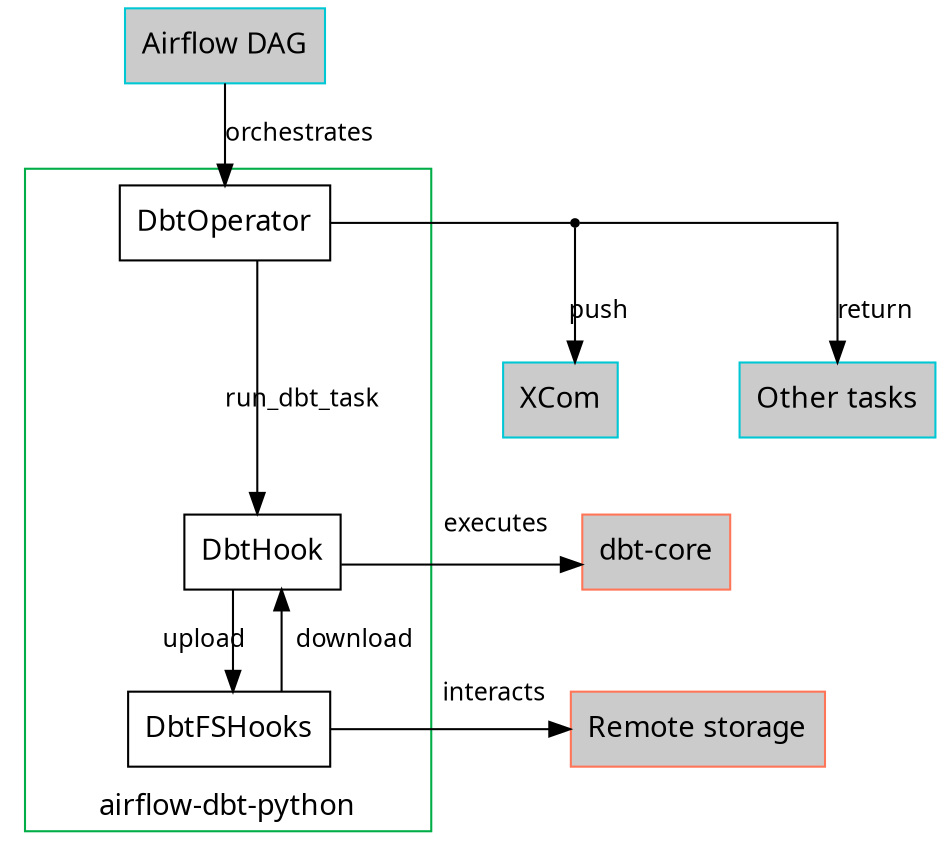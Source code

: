 digraph HowDoesItWork {
    graph [fontname="Hack", splines=ortho];
    node [fontname="Hack", shape=box];
    edge [fontname="Hack", labelfontsize=12.0, fontsize=12.0];
    rankdir = "TB";
    newrank = true;
    nodesep = 0.8;

    "Airflow DAG" [style=filled, fillcolor="#CBCBCB", color="#00C7D4"];
    XCom [style=filled, fillcolor="#CBCBCB", color="#00C7D4"];
    "Other tasks" [style=filled, fillcolor="#CBCBCB", color="#00C7D4"];
    "Airflow DAG" -> DbtOperator [label="orchestrates"];

    subgraph cluster_0 {
        color = "#00AD46";
        label = "airflow-dbt-python";
        labelloc = "b";

        DbtHook;
        DbtOperator -> DbtHook [label="run_dbt_task"];
        DbtFSHooks -> DbtHook [label="download"];
        DbtHook -> DbtFSHooks [label="upload", labelfloat=true];
    }

    "dbt-core" [style=filled, fillcolor="#CBCBCB", color="#FF7557"];
    DbtHook -> "dbt-core" [headlabel="executes", labeldistance=4.5];
    {rank=same; "dbt-core"; DbtHook; }

    split [shape=point, label=""];
    DbtOperator -> split [arrowhead=none];
    split -> "Other tasks" [label="return"];
    split -> XCom [label="push", labelfloat=true];
    XCom -> DbtHook [style=invis, arrowhead=none];
    {rank=same; split; DbtOperator; }

    "Remote storage" [style=filled, fillcolor="#CBCBCB", color="#FF7557"];
    DbtFSHooks -> "Remote storage" [headlabel="interacts", labeldistance=4.0];
    {rank=same; "Remote storage"; DbtFSHooks; }

}
